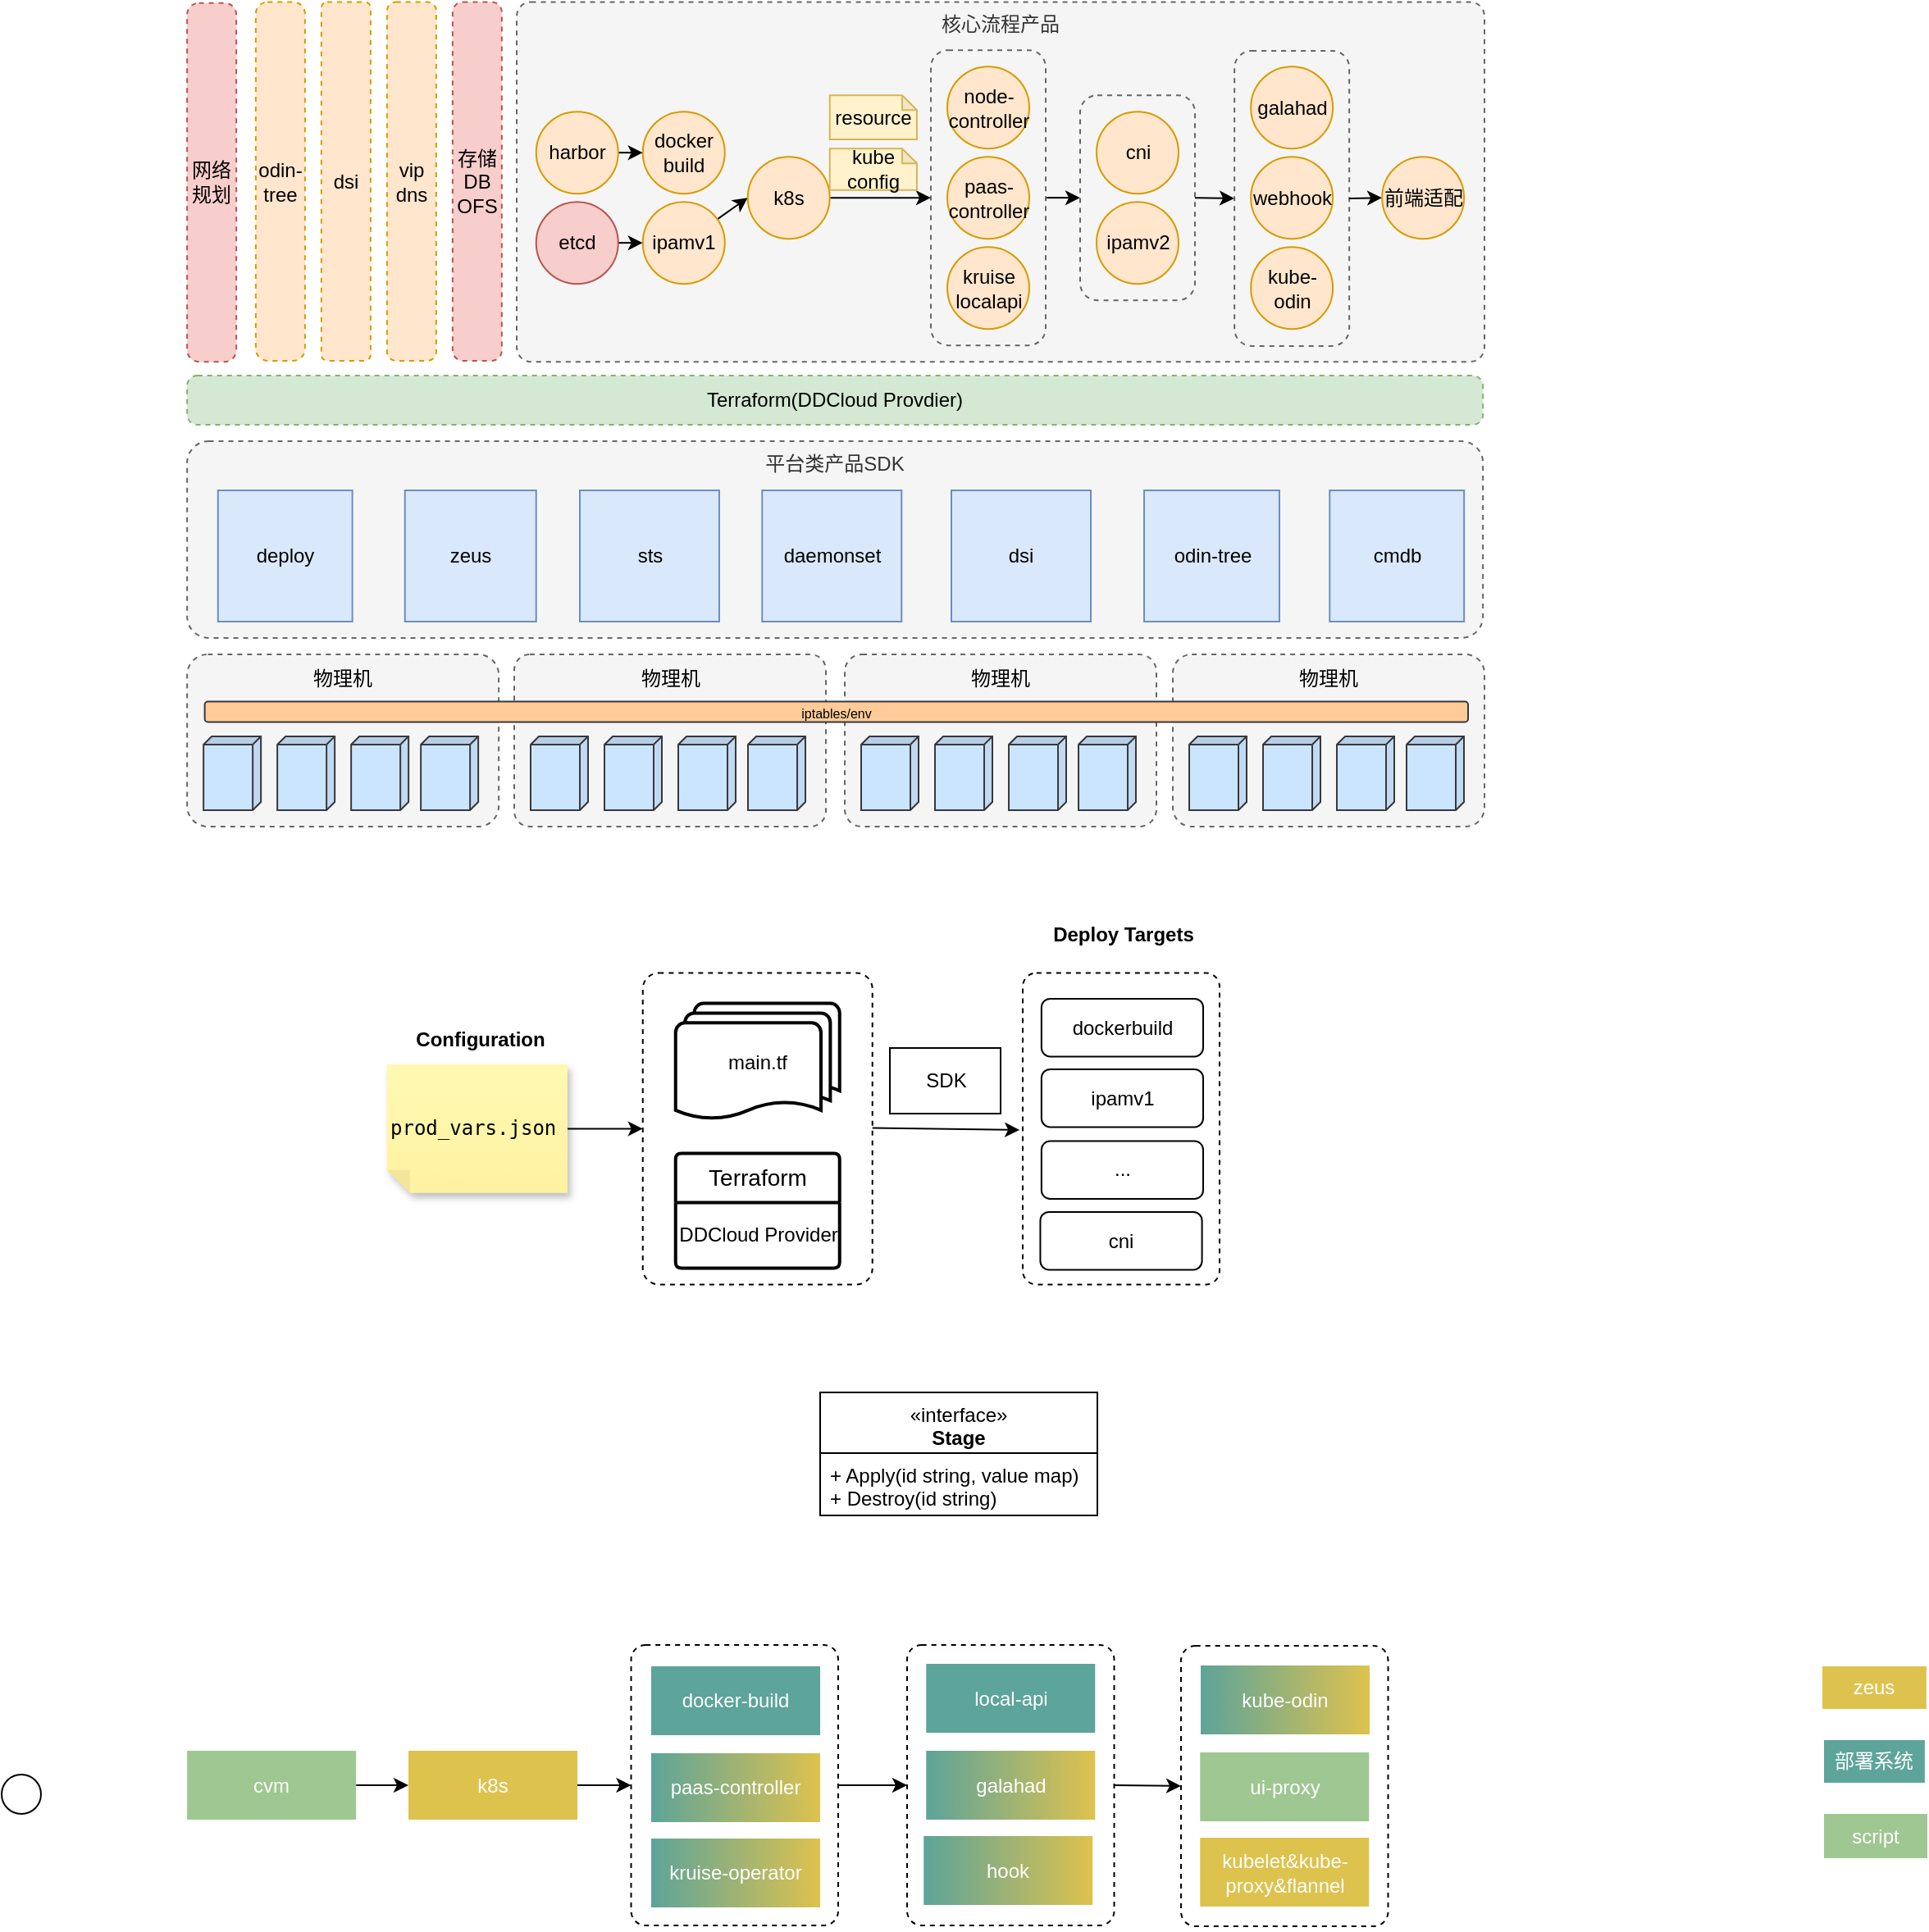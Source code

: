 <mxfile version="24.7.6">
  <diagram name="第 1 页" id="ZuhVlxFlhkBg7zVoVy1D">
    <mxGraphModel dx="1834" dy="675" grid="0" gridSize="10" guides="1" tooltips="1" connect="1" arrows="1" fold="1" page="0" pageScale="1" pageWidth="827" pageHeight="1169" background="none" math="0" shadow="0">
      <root>
        <mxCell id="0" />
        <mxCell id="1" parent="0" />
        <mxCell id="GPAt1WRh6mztTl92b3K6-4" value="核心流程产品" style="rounded=1;whiteSpace=wrap;html=1;dashed=1;arcSize=4;fillColor=#f5f5f5;strokeColor=#666666;verticalAlign=top;fontColor=#333333;" parent="1" vertex="1">
          <mxGeometry x="290" y="22.2" width="590" height="219.37" as="geometry" />
        </mxCell>
        <mxCell id="eo2u99sirjMwnlyiHI97-110" value="" style="rounded=1;whiteSpace=wrap;html=1;fillColor=#f5f5f5;fontColor=#333333;strokeColor=#666666;dashed=1;" parent="1" vertex="1">
          <mxGeometry x="727.57" y="51.95" width="70" height="180" as="geometry" />
        </mxCell>
        <mxCell id="eo2u99sirjMwnlyiHI97-96" value="平台类产品SDK" style="rounded=1;html=1;dashed=1;arcSize=11;horizontal=1;labelPosition=center;verticalLabelPosition=middle;align=center;verticalAlign=top;labelBorderColor=none;fontSize=12;whiteSpace=wrap;fillColor=#f5f5f5;fontColor=#333333;strokeColor=#666666;" parent="1" vertex="1">
          <mxGeometry x="89.07" y="290" width="790" height="120" as="geometry" />
        </mxCell>
        <mxCell id="eo2u99sirjMwnlyiHI97-72" value="" style="rounded=1;whiteSpace=wrap;html=1;fillColor=#f5f5f5;fontColor=#333333;strokeColor=#666666;dashed=1;" parent="1" vertex="1">
          <mxGeometry x="633.5" y="79.07" width="70" height="125" as="geometry" />
        </mxCell>
        <mxCell id="eo2u99sirjMwnlyiHI97-73" value="" style="rounded=0;orthogonalLoop=1;jettySize=auto;html=1;entryX=0;entryY=0.5;entryDx=0;entryDy=0;" parent="1" source="eo2u99sirjMwnlyiHI97-70" target="eo2u99sirjMwnlyiHI97-72" edge="1">
          <mxGeometry relative="1" as="geometry">
            <mxPoint x="648.5" y="141.57" as="targetPoint" />
          </mxGeometry>
        </mxCell>
        <mxCell id="eo2u99sirjMwnlyiHI97-70" value="" style="rounded=1;whiteSpace=wrap;html=1;fillColor=#f5f5f5;fontColor=#333333;strokeColor=#666666;dashed=1;" parent="1" vertex="1">
          <mxGeometry x="542.5" y="51.57" width="70" height="180" as="geometry" />
        </mxCell>
        <mxCell id="eo2u99sirjMwnlyiHI97-33" value="" style="rounded=1;whiteSpace=wrap;html=1;dashed=1;arcSize=12;fillColor=#f5f5f5;fontColor=#333333;strokeColor=#666666;" parent="1" vertex="1">
          <mxGeometry x="89.07" y="420" width="190" height="105" as="geometry" />
        </mxCell>
        <mxCell id="GPAt1WRh6mztTl92b3K6-3" value="Terraform(DDCloud Provdier)" style="rounded=1;whiteSpace=wrap;html=1;fillColor=#d5e8d4;strokeColor=#82b366;dashed=1;arcSize=21;" parent="1" vertex="1">
          <mxGeometry x="89.07" y="250" width="790" height="30" as="geometry" />
        </mxCell>
        <mxCell id="GPAt1WRh6mztTl92b3K6-6" value="zeus" style="rounded=1;whiteSpace=wrap;html=1;arcSize=0;fillColor=#dae8fc;strokeColor=#6c8ebf;" parent="1" vertex="1">
          <mxGeometry x="221.87" y="320" width="80" height="80" as="geometry" />
        </mxCell>
        <mxCell id="GPAt1WRh6mztTl92b3K6-7" value="sts" style="rounded=1;whiteSpace=wrap;html=1;arcSize=0;fillColor=#dae8fc;strokeColor=#6c8ebf;" parent="1" vertex="1">
          <mxGeometry x="328.5" y="320" width="85" height="80" as="geometry" />
        </mxCell>
        <mxCell id="GPAt1WRh6mztTl92b3K6-8" value="daemonset" style="rounded=1;whiteSpace=wrap;html=1;arcSize=0;fillColor=#dae8fc;strokeColor=#6c8ebf;" parent="1" vertex="1">
          <mxGeometry x="439.64" y="320" width="85" height="80" as="geometry" />
        </mxCell>
        <mxCell id="GPAt1WRh6mztTl92b3K6-9" value="cmdb" style="rounded=1;whiteSpace=wrap;html=1;arcSize=0;fillColor=#dae8fc;strokeColor=#6c8ebf;" parent="1" vertex="1">
          <mxGeometry x="785.64" y="320" width="81.93" height="80" as="geometry" />
        </mxCell>
        <mxCell id="GPAt1WRh6mztTl92b3K6-10" value="odin-tree" style="rounded=1;whiteSpace=wrap;html=1;arcSize=0;fillColor=#dae8fc;strokeColor=#6c8ebf;" parent="1" vertex="1">
          <mxGeometry x="672.5" y="320" width="82.5" height="80" as="geometry" />
        </mxCell>
        <mxCell id="GPAt1WRh6mztTl92b3K6-13" value="cni" style="ellipse;whiteSpace=wrap;html=1;aspect=fixed;fillColor=#ffe6cc;strokeColor=#d79b00;" parent="1" vertex="1">
          <mxGeometry x="643.5" y="89.07" width="50" height="50" as="geometry" />
        </mxCell>
        <mxCell id="GPAt1WRh6mztTl92b3K6-17" value="docker&lt;br&gt;build" style="ellipse;whiteSpace=wrap;html=1;aspect=fixed;fillColor=#ffe6cc;strokeColor=#d79b00;" parent="1" vertex="1">
          <mxGeometry x="366.87" y="89.07" width="50" height="50" as="geometry" />
        </mxCell>
        <mxCell id="GPAt1WRh6mztTl92b3K6-20" value="galahad" style="ellipse;whiteSpace=wrap;html=1;aspect=fixed;fillColor=#ffe6cc;strokeColor=#d79b00;" parent="1" vertex="1">
          <mxGeometry x="737.57" y="61.57" width="50" height="50" as="geometry" />
        </mxCell>
        <mxCell id="eo2u99sirjMwnlyiHI97-61" value="" style="rounded=0;orthogonalLoop=1;jettySize=auto;html=1;" parent="1" source="GPAt1WRh6mztTl92b3K6-21" target="GPAt1WRh6mztTl92b3K6-17" edge="1">
          <mxGeometry relative="1" as="geometry" />
        </mxCell>
        <mxCell id="GPAt1WRh6mztTl92b3K6-21" value="harbor" style="ellipse;whiteSpace=wrap;html=1;aspect=fixed;fillColor=#ffe6cc;strokeColor=#d79b00;" parent="1" vertex="1">
          <mxGeometry x="301.87" y="89.07" width="50" height="50" as="geometry" />
        </mxCell>
        <mxCell id="eo2u99sirjMwnlyiHI97-78" value="" style="rounded=0;orthogonalLoop=1;jettySize=auto;html=1;exitX=1;exitY=0.5;exitDx=0;exitDy=0;" parent="1" source="eo2u99sirjMwnlyiHI97-110" target="eo2u99sirjMwnlyiHI97-18" edge="1">
          <mxGeometry relative="1" as="geometry">
            <mxPoint x="801" y="141.2" as="sourcePoint" />
          </mxGeometry>
        </mxCell>
        <mxCell id="GPAt1WRh6mztTl92b3K6-22" value="webhook" style="ellipse;whiteSpace=wrap;html=1;aspect=fixed;fillColor=#ffe6cc;strokeColor=#d79b00;" parent="1" vertex="1">
          <mxGeometry x="737.57" y="116.57" width="50" height="50" as="geometry" />
        </mxCell>
        <mxCell id="GPAt1WRh6mztTl92b3K6-23" value="ipamv2" style="ellipse;whiteSpace=wrap;html=1;aspect=fixed;fillColor=#ffe6cc;strokeColor=#d79b00;" parent="1" vertex="1">
          <mxGeometry x="643.5" y="144.07" width="50" height="50" as="geometry" />
        </mxCell>
        <mxCell id="eo2u99sirjMwnlyiHI97-64" value="" style="rounded=0;orthogonalLoop=1;jettySize=auto;html=1;entryX=0;entryY=0.5;entryDx=0;entryDy=0;" parent="1" source="GPAt1WRh6mztTl92b3K6-24" target="GPAt1WRh6mztTl92b3K6-28" edge="1">
          <mxGeometry relative="1" as="geometry">
            <mxPoint x="451.871" y="149.546" as="targetPoint" />
          </mxGeometry>
        </mxCell>
        <mxCell id="GPAt1WRh6mztTl92b3K6-24" value="ipamv1" style="ellipse;whiteSpace=wrap;html=1;aspect=fixed;fillColor=#ffe6cc;strokeColor=#d79b00;" parent="1" vertex="1">
          <mxGeometry x="366.87" y="144.07" width="50" height="50" as="geometry" />
        </mxCell>
        <mxCell id="GPAt1WRh6mztTl92b3K6-26" value="kruise&lt;br&gt;localapi" style="ellipse;whiteSpace=wrap;html=1;aspect=fixed;fillColor=#ffe6cc;strokeColor=#d79b00;" parent="1" vertex="1">
          <mxGeometry x="552.5" y="171.57" width="50" height="50" as="geometry" />
        </mxCell>
        <mxCell id="eo2u99sirjMwnlyiHI97-68" value="" style="rounded=0;orthogonalLoop=1;jettySize=auto;html=1;entryX=0;entryY=0.5;entryDx=0;entryDy=0;" parent="1" source="GPAt1WRh6mztTl92b3K6-28" target="eo2u99sirjMwnlyiHI97-70" edge="1">
          <mxGeometry relative="1" as="geometry">
            <mxPoint x="596.5" y="141.57" as="targetPoint" />
          </mxGeometry>
        </mxCell>
        <mxCell id="GPAt1WRh6mztTl92b3K6-28" value="k8s" style="ellipse;whiteSpace=wrap;html=1;aspect=fixed;fillColor=#ffe6cc;strokeColor=#d79b00;" parent="1" vertex="1">
          <mxGeometry x="430.87" y="116.57" width="50" height="50" as="geometry" />
        </mxCell>
        <mxCell id="GPAt1WRh6mztTl92b3K6-29" value="kube&lt;br&gt;config" style="shape=note;whiteSpace=wrap;html=1;backgroundOutline=1;darkOpacity=0.05;size=9;fillColor=#fff2cc;strokeColor=#d6b656;horizontal=1;" parent="1" vertex="1">
          <mxGeometry x="480.87" y="111.57" width="53.13" height="25.3" as="geometry" />
        </mxCell>
        <mxCell id="GPAt1WRh6mztTl92b3K6-31" value="resource" style="shape=note;whiteSpace=wrap;html=1;backgroundOutline=1;darkOpacity=0.05;size=9;fillColor=#fff2cc;strokeColor=#d6b656;verticalAlign=middle;horizontal=1;" parent="1" vertex="1">
          <mxGeometry x="480.87" y="79.07" width="53.13" height="26.87" as="geometry" />
        </mxCell>
        <mxCell id="GPAt1WRh6mztTl92b3K6-34" value="node-controller" style="ellipse;whiteSpace=wrap;html=1;aspect=fixed;fillColor=#ffe6cc;strokeColor=#d79b00;" parent="1" vertex="1">
          <mxGeometry x="552.5" y="61.57" width="50" height="50" as="geometry" />
        </mxCell>
        <mxCell id="GPAt1WRh6mztTl92b3K6-35" value="paas-controller" style="ellipse;whiteSpace=wrap;html=1;aspect=fixed;fillColor=#ffe6cc;strokeColor=#d79b00;" parent="1" vertex="1">
          <mxGeometry x="552.5" y="116.57" width="50" height="50" as="geometry" />
        </mxCell>
        <mxCell id="eo2u99sirjMwnlyiHI97-18" value="前端适配" style="ellipse;whiteSpace=wrap;html=1;aspect=fixed;fillColor=#ffe6cc;strokeColor=#d79b00;" parent="1" vertex="1">
          <mxGeometry x="817.57" y="116.57" width="50" height="50" as="geometry" />
        </mxCell>
        <mxCell id="eo2u99sirjMwnlyiHI97-29" value="" style="shape=cube;whiteSpace=wrap;html=1;boundedLbl=1;backgroundOutline=1;darkOpacity=0.05;darkOpacity2=0.1;size=5;rotation=90;fillColor=#cce5ff;strokeColor=#36393d;" parent="1" vertex="1">
          <mxGeometry x="94.07" y="475" width="45" height="35" as="geometry" />
        </mxCell>
        <mxCell id="eo2u99sirjMwnlyiHI97-30" value="" style="shape=cube;whiteSpace=wrap;html=1;boundedLbl=1;backgroundOutline=1;darkOpacity=0.05;darkOpacity2=0.1;size=5;rotation=90;fillColor=#cce5ff;strokeColor=#36393d;" parent="1" vertex="1">
          <mxGeometry x="139.07" y="475" width="45" height="35" as="geometry" />
        </mxCell>
        <mxCell id="eo2u99sirjMwnlyiHI97-31" value="" style="shape=cube;whiteSpace=wrap;html=1;boundedLbl=1;backgroundOutline=1;darkOpacity=0.05;darkOpacity2=0.1;size=5;rotation=90;fillColor=#cce5ff;strokeColor=#36393d;" parent="1" vertex="1">
          <mxGeometry x="184.07" y="475" width="45" height="35" as="geometry" />
        </mxCell>
        <mxCell id="eo2u99sirjMwnlyiHI97-32" value="" style="shape=cube;whiteSpace=wrap;html=1;boundedLbl=1;backgroundOutline=1;darkOpacity=0.05;darkOpacity2=0.1;size=5;rotation=90;fillColor=#cce5ff;strokeColor=#36393d;" parent="1" vertex="1">
          <mxGeometry x="226.57" y="475" width="45" height="35" as="geometry" />
        </mxCell>
        <mxCell id="eo2u99sirjMwnlyiHI97-34" value="物理机" style="text;html=1;strokeColor=none;fillColor=none;align=center;verticalAlign=middle;whiteSpace=wrap;rounded=0;" parent="1" vertex="1">
          <mxGeometry x="154.07" y="420" width="60" height="30" as="geometry" />
        </mxCell>
        <mxCell id="eo2u99sirjMwnlyiHI97-45" value="" style="rounded=1;whiteSpace=wrap;html=1;dashed=1;arcSize=9;fillColor=#f5f5f5;fontColor=#333333;strokeColor=#666666;" parent="1" vertex="1">
          <mxGeometry x="288.5" y="420" width="190" height="105" as="geometry" />
        </mxCell>
        <mxCell id="eo2u99sirjMwnlyiHI97-46" value="" style="shape=cube;whiteSpace=wrap;html=1;boundedLbl=1;backgroundOutline=1;darkOpacity=0.05;darkOpacity2=0.1;size=5;rotation=90;fillColor=#cce5ff;strokeColor=#36393d;" parent="1" vertex="1">
          <mxGeometry x="293.5" y="475" width="45" height="35" as="geometry" />
        </mxCell>
        <mxCell id="eo2u99sirjMwnlyiHI97-47" value="" style="shape=cube;whiteSpace=wrap;html=1;boundedLbl=1;backgroundOutline=1;darkOpacity=0.05;darkOpacity2=0.1;size=5;rotation=90;fillColor=#cce5ff;strokeColor=#36393d;" parent="1" vertex="1">
          <mxGeometry x="338.5" y="475" width="45" height="35" as="geometry" />
        </mxCell>
        <mxCell id="eo2u99sirjMwnlyiHI97-48" value="" style="shape=cube;whiteSpace=wrap;html=1;boundedLbl=1;backgroundOutline=1;darkOpacity=0.05;darkOpacity2=0.1;size=5;rotation=90;fillColor=#cce5ff;strokeColor=#36393d;" parent="1" vertex="1">
          <mxGeometry x="383.5" y="475" width="45" height="35" as="geometry" />
        </mxCell>
        <mxCell id="eo2u99sirjMwnlyiHI97-49" value="" style="shape=cube;whiteSpace=wrap;html=1;boundedLbl=1;backgroundOutline=1;darkOpacity=0.05;darkOpacity2=0.1;size=5;rotation=90;fillColor=#cce5ff;strokeColor=#36393d;" parent="1" vertex="1">
          <mxGeometry x="426" y="475" width="45" height="35" as="geometry" />
        </mxCell>
        <mxCell id="eo2u99sirjMwnlyiHI97-50" value="物理机" style="text;html=1;strokeColor=none;fillColor=none;align=center;verticalAlign=middle;whiteSpace=wrap;rounded=0;" parent="1" vertex="1">
          <mxGeometry x="353.5" y="420" width="60" height="30" as="geometry" />
        </mxCell>
        <mxCell id="eo2u99sirjMwnlyiHI97-51" value="" style="rounded=1;whiteSpace=wrap;html=1;dashed=1;arcSize=10;fillColor=#f5f5f5;fontColor=#333333;strokeColor=#666666;" parent="1" vertex="1">
          <mxGeometry x="490.0" y="420" width="190" height="105" as="geometry" />
        </mxCell>
        <mxCell id="eo2u99sirjMwnlyiHI97-52" value="" style="shape=cube;whiteSpace=wrap;html=1;boundedLbl=1;backgroundOutline=1;darkOpacity=0.05;darkOpacity2=0.1;size=5;rotation=90;fillColor=#cce5ff;strokeColor=#36393d;" parent="1" vertex="1">
          <mxGeometry x="495.0" y="475" width="45" height="35" as="geometry" />
        </mxCell>
        <mxCell id="eo2u99sirjMwnlyiHI97-53" value="" style="shape=cube;whiteSpace=wrap;html=1;boundedLbl=1;backgroundOutline=1;darkOpacity=0.05;darkOpacity2=0.1;size=5;rotation=90;fillColor=#cce5ff;strokeColor=#36393d;" parent="1" vertex="1">
          <mxGeometry x="540" y="475" width="45" height="35" as="geometry" />
        </mxCell>
        <mxCell id="eo2u99sirjMwnlyiHI97-54" value="" style="shape=cube;whiteSpace=wrap;html=1;boundedLbl=1;backgroundOutline=1;darkOpacity=0.05;darkOpacity2=0.1;size=5;rotation=90;fillColor=#cce5ff;strokeColor=#36393d;" parent="1" vertex="1">
          <mxGeometry x="585" y="475" width="45" height="35" as="geometry" />
        </mxCell>
        <mxCell id="eo2u99sirjMwnlyiHI97-55" value="" style="shape=cube;whiteSpace=wrap;html=1;boundedLbl=1;backgroundOutline=1;darkOpacity=0.05;darkOpacity2=0.1;size=5;rotation=90;fillColor=#cce5ff;strokeColor=#36393d;" parent="1" vertex="1">
          <mxGeometry x="627.5" y="475" width="45" height="35" as="geometry" />
        </mxCell>
        <mxCell id="eo2u99sirjMwnlyiHI97-56" value="物理机" style="text;html=1;strokeColor=none;fillColor=none;align=center;verticalAlign=middle;whiteSpace=wrap;rounded=0;" parent="1" vertex="1">
          <mxGeometry x="555" y="420" width="60" height="30" as="geometry" />
        </mxCell>
        <mxCell id="eo2u99sirjMwnlyiHI97-62" value="odin-tree" style="rounded=1;whiteSpace=wrap;html=1;arcSize=24;dashed=1;textDirection=rtl;fillColor=#ffe6cc;strokeColor=#d79b00;" parent="1" vertex="1">
          <mxGeometry x="130.93" y="22.2" width="30" height="218.75" as="geometry" />
        </mxCell>
        <mxCell id="eo2u99sirjMwnlyiHI97-65" value="" style="rounded=0;orthogonalLoop=1;jettySize=auto;html=1;" parent="1" source="eo2u99sirjMwnlyiHI97-63" target="GPAt1WRh6mztTl92b3K6-24" edge="1">
          <mxGeometry relative="1" as="geometry" />
        </mxCell>
        <mxCell id="eo2u99sirjMwnlyiHI97-63" value="etcd" style="ellipse;whiteSpace=wrap;html=1;aspect=fixed;fillColor=#f8cecc;strokeColor=#b85450;" parent="1" vertex="1">
          <mxGeometry x="301.87" y="144.07" width="50" height="50" as="geometry" />
        </mxCell>
        <mxCell id="eo2u99sirjMwnlyiHI97-79" value="dsi" style="rounded=1;whiteSpace=wrap;html=1;arcSize=12;dashed=1;labelPosition=center;verticalLabelPosition=middle;align=center;verticalAlign=middle;fillColor=#ffe6cc;strokeColor=#d79b00;" parent="1" vertex="1">
          <mxGeometry x="170.93" y="22.2" width="30" height="218.75" as="geometry" />
        </mxCell>
        <mxCell id="eo2u99sirjMwnlyiHI97-80" value="vip&lt;br&gt;dns" style="rounded=1;whiteSpace=wrap;html=1;arcSize=18;dashed=1;fillColor=#ffe6cc;strokeColor=#d79b00;" parent="1" vertex="1">
          <mxGeometry x="210.93" y="22.2" width="30" height="218.75" as="geometry" />
        </mxCell>
        <mxCell id="eo2u99sirjMwnlyiHI97-81" value="存储DB&lt;br&gt;OFS" style="rounded=1;whiteSpace=wrap;html=1;arcSize=21;dashed=1;fillColor=#f8cecc;strokeColor=#b85450;" parent="1" vertex="1">
          <mxGeometry x="250.93" y="22.2" width="30" height="218.75" as="geometry" />
        </mxCell>
        <mxCell id="eo2u99sirjMwnlyiHI97-82" value="" style="rounded=1;whiteSpace=wrap;html=1;dashed=1;arcSize=11;fillColor=#f5f5f5;fontColor=#333333;strokeColor=#666666;" parent="1" vertex="1">
          <mxGeometry x="690" y="420" width="190" height="105" as="geometry" />
        </mxCell>
        <mxCell id="eo2u99sirjMwnlyiHI97-83" value="" style="shape=cube;whiteSpace=wrap;html=1;boundedLbl=1;backgroundOutline=1;darkOpacity=0.05;darkOpacity2=0.1;size=5;rotation=90;fillColor=#cce5ff;strokeColor=#36393d;" parent="1" vertex="1">
          <mxGeometry x="695" y="475" width="45" height="35" as="geometry" />
        </mxCell>
        <mxCell id="eo2u99sirjMwnlyiHI97-84" value="" style="shape=cube;whiteSpace=wrap;html=1;boundedLbl=1;backgroundOutline=1;darkOpacity=0.05;darkOpacity2=0.1;size=5;rotation=90;fillColor=#cce5ff;strokeColor=#36393d;" parent="1" vertex="1">
          <mxGeometry x="740" y="475" width="45" height="35" as="geometry" />
        </mxCell>
        <mxCell id="eo2u99sirjMwnlyiHI97-85" value="" style="shape=cube;whiteSpace=wrap;html=1;boundedLbl=1;backgroundOutline=1;darkOpacity=0.05;darkOpacity2=0.1;size=5;rotation=90;fillColor=#cce5ff;strokeColor=#36393d;" parent="1" vertex="1">
          <mxGeometry x="785" y="475" width="45" height="35" as="geometry" />
        </mxCell>
        <mxCell id="eo2u99sirjMwnlyiHI97-86" value="" style="shape=cube;whiteSpace=wrap;html=1;boundedLbl=1;backgroundOutline=1;darkOpacity=0.05;darkOpacity2=0.1;size=5;rotation=90;fillColor=#cce5ff;strokeColor=#36393d;" parent="1" vertex="1">
          <mxGeometry x="827.5" y="475" width="45" height="35" as="geometry" />
        </mxCell>
        <mxCell id="eo2u99sirjMwnlyiHI97-87" value="物理机" style="text;html=1;strokeColor=none;fillColor=none;align=center;verticalAlign=middle;whiteSpace=wrap;rounded=0;" parent="1" vertex="1">
          <mxGeometry x="755" y="420" width="60" height="30" as="geometry" />
        </mxCell>
        <mxCell id="eo2u99sirjMwnlyiHI97-57" value="&lt;p style=&quot;line-height: 100%;&quot;&gt;&lt;span style=&quot;color: rgb(0, 0, 0); font-family: Helvetica; font-style: normal; font-variant-ligatures: normal; font-variant-caps: normal; font-weight: 400; letter-spacing: normal; orphans: 2; text-indent: 0px; text-transform: none; widows: 2; word-spacing: 0px; -webkit-text-stroke-width: 0px; text-decoration-thickness: initial; text-decoration-style: initial; text-decoration-color: initial; float: none; display: inline !important;&quot;&gt;&lt;font style=&quot;font-size: 8px;&quot;&gt;iptables/env&lt;/font&gt;&lt;/span&gt;&lt;/p&gt;" style="rounded=1;whiteSpace=wrap;html=1;align=center;fillColor=#ffcc99;strokeColor=#36393d;" parent="1" vertex="1">
          <mxGeometry x="99.82" y="448.75" width="770.18" height="12.5" as="geometry" />
        </mxCell>
        <mxCell id="eo2u99sirjMwnlyiHI97-94" value="deploy" style="rounded=1;whiteSpace=wrap;html=1;arcSize=0;fillColor=#dae8fc;strokeColor=#6c8ebf;" parent="1" vertex="1">
          <mxGeometry x="107.89" y="320" width="81.93" height="80" as="geometry" />
        </mxCell>
        <mxCell id="eo2u99sirjMwnlyiHI97-95" value="dsi" style="rounded=1;whiteSpace=wrap;html=1;arcSize=0;fillColor=#dae8fc;strokeColor=#6c8ebf;" parent="1" vertex="1">
          <mxGeometry x="555.0" y="320" width="85" height="80" as="geometry" />
        </mxCell>
        <mxCell id="eo2u99sirjMwnlyiHI97-131" value="" style="rounded=0;orthogonalLoop=1;jettySize=auto;html=1;entryX=0;entryY=0.5;entryDx=0;entryDy=0;" parent="1" source="eo2u99sirjMwnlyiHI97-102" target="eo2u99sirjMwnlyiHI97-119" edge="1">
          <mxGeometry relative="1" as="geometry" />
        </mxCell>
        <mxCell id="eo2u99sirjMwnlyiHI97-102" value="&lt;div style=&quot;&quot;&gt;&lt;pre style=&quot;font-family: &amp;quot;JetBrains Mono&amp;quot;, monospace;&quot;&gt;&lt;pre style=&quot;border-color: var(--border-color); text-align: center; font-family: &amp;quot;JetBrains Mono&amp;quot;, monospace;&quot;&gt;&lt;font style=&quot;font-size: 12px;&quot;&gt;prod_vars.json&lt;/font&gt;&lt;/pre&gt;&lt;/pre&gt;&lt;/div&gt;" style="shape=note;whiteSpace=wrap;html=1;backgroundOutline=1;fontColor=#000000;darkOpacity=0.05;fillColor=#FFF9B2;strokeColor=none;fillStyle=solid;direction=west;gradientDirection=north;gradientColor=#FFF2A1;shadow=1;size=14;pointerEvents=1;align=left;" parent="1" vertex="1">
          <mxGeometry x="210.93" y="670" width="110" height="78.43" as="geometry" />
        </mxCell>
        <mxCell id="eo2u99sirjMwnlyiHI97-109" value="kube-odin" style="ellipse;whiteSpace=wrap;html=1;aspect=fixed;fillColor=#ffe6cc;strokeColor=#d79b00;" parent="1" vertex="1">
          <mxGeometry x="737.57" y="171.57" width="50" height="50" as="geometry" />
        </mxCell>
        <mxCell id="eo2u99sirjMwnlyiHI97-111" value="" style="rounded=0;orthogonalLoop=1;jettySize=auto;html=1;exitX=1;exitY=0.5;exitDx=0;exitDy=0;entryX=0;entryY=0.5;entryDx=0;entryDy=0;" parent="1" source="eo2u99sirjMwnlyiHI97-72" target="eo2u99sirjMwnlyiHI97-110" edge="1">
          <mxGeometry relative="1" as="geometry">
            <mxPoint x="622" y="151.2" as="sourcePoint" />
            <mxPoint x="731" y="141.2" as="targetPoint" />
          </mxGeometry>
        </mxCell>
        <mxCell id="eo2u99sirjMwnlyiHI97-112" value="网络规划" style="rounded=1;whiteSpace=wrap;html=1;arcSize=24;dashed=1;textDirection=rtl;fillColor=#f8cecc;strokeColor=#b85450;" parent="1" vertex="1">
          <mxGeometry x="89.07" y="22.82" width="30" height="218.75" as="geometry" />
        </mxCell>
        <mxCell id="eo2u99sirjMwnlyiHI97-120" value="" style="group" parent="1" vertex="1" connectable="0">
          <mxGeometry x="366.87" y="614.22" width="140" height="190" as="geometry" />
        </mxCell>
        <mxCell id="eo2u99sirjMwnlyiHI97-119" value="" style="rounded=1;whiteSpace=wrap;html=1;arcSize=7;dashed=1;" parent="eo2u99sirjMwnlyiHI97-120" vertex="1">
          <mxGeometry width="140" height="190" as="geometry" />
        </mxCell>
        <mxCell id="eo2u99sirjMwnlyiHI97-113" value="&lt;div style=&quot;&quot;&gt;&lt;span style=&quot;background-color: initial;&quot;&gt;main.tf&lt;/span&gt;&lt;/div&gt;" style="strokeWidth=2;html=1;shape=mxgraph.flowchart.multi-document;whiteSpace=wrap;align=center;" parent="eo2u99sirjMwnlyiHI97-120" vertex="1">
          <mxGeometry x="20" y="18.59" width="100" height="71.41" as="geometry" />
        </mxCell>
        <mxCell id="eo2u99sirjMwnlyiHI97-115" value="Terraform" style="swimlane;childLayout=stackLayout;horizontal=1;startSize=30;horizontalStack=0;rounded=1;fontSize=14;fontStyle=0;strokeWidth=2;resizeParent=0;resizeLast=1;shadow=0;dashed=0;align=center;arcSize=4;whiteSpace=wrap;html=1;" parent="eo2u99sirjMwnlyiHI97-120" vertex="1">
          <mxGeometry x="20" y="110" width="100" height="70" as="geometry">
            <mxRectangle x="940" y="360" width="100" height="50" as="alternateBounds" />
          </mxGeometry>
        </mxCell>
        <mxCell id="eo2u99sirjMwnlyiHI97-117" value="DDCloud Provider" style="text;html=1;align=center;verticalAlign=middle;resizable=0;points=[];autosize=1;strokeColor=none;fillColor=none;" parent="eo2u99sirjMwnlyiHI97-115" vertex="1">
          <mxGeometry y="30" width="100" height="40" as="geometry" />
        </mxCell>
        <mxCell id="eo2u99sirjMwnlyiHI97-118" value="" style="rounded=1;whiteSpace=wrap;html=1;arcSize=18;dashed=1;fillColor=#ffe6cc;strokeColor=#d79b00;" parent="eo2u99sirjMwnlyiHI97-115" vertex="1">
          <mxGeometry y="70" width="100" as="geometry" />
        </mxCell>
        <mxCell id="eo2u99sirjMwnlyiHI97-132" value="" style="rounded=0;orthogonalLoop=1;jettySize=auto;html=1;entryX=-0.016;entryY=0.504;entryDx=0;entryDy=0;entryPerimeter=0;" parent="1" target="eo2u99sirjMwnlyiHI97-126" edge="1">
          <mxGeometry relative="1" as="geometry">
            <mxPoint x="506.87" y="708.74" as="sourcePoint" />
            <mxPoint x="590" y="710" as="targetPoint" />
          </mxGeometry>
        </mxCell>
        <mxCell id="eo2u99sirjMwnlyiHI97-135" value="SDK" style="whiteSpace=wrap;html=1;" parent="1" vertex="1">
          <mxGeometry x="517.5" y="660" width="67.5" height="40" as="geometry" />
        </mxCell>
        <mxCell id="eo2u99sirjMwnlyiHI97-126" value="" style="rounded=1;whiteSpace=wrap;html=1;arcSize=7;dashed=1;container=0;" parent="1" vertex="1">
          <mxGeometry x="598.5" y="614.21" width="120" height="190" as="geometry" />
        </mxCell>
        <mxCell id="eo2u99sirjMwnlyiHI97-134" value="dockerbuild" style="rounded=1;whiteSpace=wrap;html=1;container=0;" parent="1" vertex="1">
          <mxGeometry x="609.93" y="629.99" width="98.57" height="35.22" as="geometry" />
        </mxCell>
        <mxCell id="eo2u99sirjMwnlyiHI97-139" value="ipamv1" style="rounded=1;whiteSpace=wrap;html=1;container=0;" parent="1" vertex="1">
          <mxGeometry x="609.93" y="672.99" width="98.57" height="35.22" as="geometry" />
        </mxCell>
        <mxCell id="eo2u99sirjMwnlyiHI97-144" value="cni" style="rounded=1;whiteSpace=wrap;html=1;container=0;" parent="1" vertex="1">
          <mxGeometry x="609.22" y="759.99" width="98.57" height="35.22" as="geometry" />
        </mxCell>
        <mxCell id="eo2u99sirjMwnlyiHI97-145" value="..." style="rounded=1;whiteSpace=wrap;html=1;container=0;" parent="1" vertex="1">
          <mxGeometry x="609.93" y="716.77" width="98.57" height="35.22" as="geometry" />
        </mxCell>
        <mxCell id="eo2u99sirjMwnlyiHI97-146" value="&lt;b&gt;Deploy Targets&lt;/b&gt;" style="text;html=1;strokeColor=none;fillColor=none;align=center;verticalAlign=middle;whiteSpace=wrap;rounded=0;" parent="1" vertex="1">
          <mxGeometry x="615.5" y="576" width="88" height="30" as="geometry" />
        </mxCell>
        <mxCell id="eo2u99sirjMwnlyiHI97-147" value="&lt;b&gt;Configuration&lt;/b&gt;" style="text;html=1;strokeColor=none;fillColor=none;align=center;verticalAlign=middle;whiteSpace=wrap;rounded=0;" parent="1" vertex="1">
          <mxGeometry x="224" y="640" width="88" height="30" as="geometry" />
        </mxCell>
        <mxCell id="wlwrEhy4mnkCsIl2O21r-1" value="" style="ellipse;whiteSpace=wrap;html=1;aspect=fixed;" vertex="1" parent="1">
          <mxGeometry x="-24" y="1103" width="24" height="24" as="geometry" />
        </mxCell>
        <mxCell id="wlwrEhy4mnkCsIl2O21r-6" value="&lt;div&gt;&lt;span style=&quot;font-weight: 400;&quot;&gt;«interface»&lt;/span&gt;&lt;br&gt;&lt;/div&gt;Stage" style="swimlane;fontStyle=1;align=center;verticalAlign=top;childLayout=stackLayout;horizontal=1;startSize=37;horizontalStack=0;resizeParent=1;resizeParentMax=0;resizeLast=0;collapsible=1;marginBottom=0;whiteSpace=wrap;html=1;" vertex="1" parent="1">
          <mxGeometry x="475" y="870" width="169" height="75" as="geometry">
            <mxRectangle x="815" y="978" width="95" height="26" as="alternateBounds" />
          </mxGeometry>
        </mxCell>
        <mxCell id="wlwrEhy4mnkCsIl2O21r-9" value="+ Apply(id string, value map)&lt;div&gt;+ Destroy(id string)&lt;/div&gt;" style="text;strokeColor=none;fillColor=none;align=left;verticalAlign=top;spacingLeft=4;spacingRight=4;overflow=hidden;rotatable=0;points=[[0,0.5],[1,0.5]];portConstraint=eastwest;whiteSpace=wrap;html=1;" vertex="1" parent="wlwrEhy4mnkCsIl2O21r-6">
          <mxGeometry y="37" width="169" height="38" as="geometry" />
        </mxCell>
        <mxCell id="wlwrEhy4mnkCsIl2O21r-27" value="zeus" style="html=1;whiteSpace=wrap;fillColor=#DEC24E;strokeColor=none;fontColor=#FFFFFF;" vertex="1" parent="1">
          <mxGeometry x="1086" y="1037" width="63.43" height="26" as="geometry" />
        </mxCell>
        <mxCell id="wlwrEhy4mnkCsIl2O21r-28" value="部署系统" style="html=1;whiteSpace=wrap;fillColor=#5DA49A;strokeColor=none;gradientColor=none;fontColor=#FFFFFF;" vertex="1" parent="1">
          <mxGeometry x="1087" y="1082" width="61.43" height="26" as="geometry" />
        </mxCell>
        <mxCell id="wlwrEhy4mnkCsIl2O21r-37" value="script" style="html=1;whiteSpace=wrap;fillColor=#9FC791;strokeColor=none;fontColor=#FFFFFF;" vertex="1" parent="1">
          <mxGeometry x="1087" y="1127" width="63" height="27" as="geometry" />
        </mxCell>
        <mxCell id="wlwrEhy4mnkCsIl2O21r-54" value="" style="rounded=0;orthogonalLoop=1;jettySize=auto;html=1;entryX=0;entryY=0.5;entryDx=0;entryDy=0;" edge="1" parent="1" source="wlwrEhy4mnkCsIl2O21r-38" target="wlwrEhy4mnkCsIl2O21r-47">
          <mxGeometry relative="1" as="geometry" />
        </mxCell>
        <mxCell id="wlwrEhy4mnkCsIl2O21r-38" value="k8s" style="html=1;whiteSpace=wrap;fillColor=#DEC24E;strokeColor=none;fontColor=#FFFFFF;" vertex="1" parent="1">
          <mxGeometry x="224" y="1088.5" width="103" height="42" as="geometry" />
        </mxCell>
        <mxCell id="wlwrEhy4mnkCsIl2O21r-53" value="" style="rounded=0;orthogonalLoop=1;jettySize=auto;html=1;" edge="1" parent="1" source="wlwrEhy4mnkCsIl2O21r-39" target="wlwrEhy4mnkCsIl2O21r-38">
          <mxGeometry relative="1" as="geometry" />
        </mxCell>
        <mxCell id="wlwrEhy4mnkCsIl2O21r-39" value="cvm" style="html=1;whiteSpace=wrap;fillColor=#9FC791;strokeColor=none;fontColor=#FFFFFF;" vertex="1" parent="1">
          <mxGeometry x="89.07" y="1088.5" width="103" height="42" as="geometry" />
        </mxCell>
        <mxCell id="wlwrEhy4mnkCsIl2O21r-50" value="" style="group" vertex="1" connectable="0" parent="1">
          <mxGeometry x="359.75" y="1024" width="126.25" height="171" as="geometry" />
        </mxCell>
        <mxCell id="wlwrEhy4mnkCsIl2O21r-47" value="" style="rounded=1;whiteSpace=wrap;html=1;arcSize=7;dashed=1;" vertex="1" parent="wlwrEhy4mnkCsIl2O21r-50">
          <mxGeometry width="126.25" height="171" as="geometry" />
        </mxCell>
        <mxCell id="wlwrEhy4mnkCsIl2O21r-11" value="docker-build" style="html=1;whiteSpace=wrap;fillColor=#5DA49A;strokeColor=none;gradientColor=none;fontColor=#FFFFFF;fillStyle=auto;" vertex="1" parent="wlwrEhy4mnkCsIl2O21r-50">
          <mxGeometry x="12.25" y="13" width="103" height="42" as="geometry" />
        </mxCell>
        <mxCell id="wlwrEhy4mnkCsIl2O21r-12" value="paas-controller" style="html=1;whiteSpace=wrap;fillColor=#5DA49A;strokeColor=none;fontColor=#FFFFFF;gradientColor=#DEC24E;gradientDirection=east;" vertex="1" parent="wlwrEhy4mnkCsIl2O21r-50">
          <mxGeometry x="12.25" y="66" width="103" height="42" as="geometry" />
        </mxCell>
        <mxCell id="wlwrEhy4mnkCsIl2O21r-31" value="kruise-operator" style="html=1;whiteSpace=wrap;fillColor=#5DA49A;strokeColor=none;fontColor=#FFFFFF;gradientColor=#DEC24E;gradientDirection=east;" vertex="1" parent="wlwrEhy4mnkCsIl2O21r-50">
          <mxGeometry x="12.25" y="118" width="103" height="42" as="geometry" />
        </mxCell>
        <mxCell id="wlwrEhy4mnkCsIl2O21r-51" value="" style="group" vertex="1" connectable="0" parent="1">
          <mxGeometry x="528" y="1024" width="126.25" height="171" as="geometry" />
        </mxCell>
        <mxCell id="wlwrEhy4mnkCsIl2O21r-48" value="" style="rounded=1;whiteSpace=wrap;html=1;arcSize=7;dashed=1;" vertex="1" parent="wlwrEhy4mnkCsIl2O21r-51">
          <mxGeometry width="126.25" height="171" as="geometry" />
        </mxCell>
        <mxCell id="wlwrEhy4mnkCsIl2O21r-32" value="local-api" style="html=1;whiteSpace=wrap;fillColor=#5DA49A;strokeColor=none;gradientColor=none;fontColor=#FFFFFF;fillStyle=auto;" vertex="1" parent="wlwrEhy4mnkCsIl2O21r-51">
          <mxGeometry x="11.63" y="11.5" width="103" height="42" as="geometry" />
        </mxCell>
        <mxCell id="wlwrEhy4mnkCsIl2O21r-33" value="galahad" style="html=1;whiteSpace=wrap;fillColor=#5DA49A;strokeColor=none;fontColor=#FFFFFF;gradientColor=#DEC24E;gradientDirection=east;" vertex="1" parent="wlwrEhy4mnkCsIl2O21r-51">
          <mxGeometry x="11.63" y="64.5" width="103" height="42" as="geometry" />
        </mxCell>
        <mxCell id="wlwrEhy4mnkCsIl2O21r-34" value="hook" style="html=1;whiteSpace=wrap;fillColor=#5DA49A;strokeColor=none;fontColor=#FFFFFF;gradientColor=#DEC24E;gradientDirection=east;" vertex="1" parent="wlwrEhy4mnkCsIl2O21r-51">
          <mxGeometry x="10.12" y="116.5" width="103" height="42" as="geometry" />
        </mxCell>
        <mxCell id="wlwrEhy4mnkCsIl2O21r-52" value="" style="group" vertex="1" connectable="0" parent="1">
          <mxGeometry x="695" y="1026.5" width="126.25" height="171" as="geometry" />
        </mxCell>
        <mxCell id="wlwrEhy4mnkCsIl2O21r-49" value="" style="rounded=1;whiteSpace=wrap;html=1;arcSize=7;dashed=1;" vertex="1" parent="wlwrEhy4mnkCsIl2O21r-52">
          <mxGeometry y="-2" width="126.25" height="171" as="geometry" />
        </mxCell>
        <mxCell id="wlwrEhy4mnkCsIl2O21r-18" value="ui-proxy" style="html=1;whiteSpace=wrap;fillColor=#9FC791;strokeColor=none;fontColor=#FFFFFF;" vertex="1" parent="wlwrEhy4mnkCsIl2O21r-52">
          <mxGeometry x="11.63" y="63" width="103" height="42" as="geometry" />
        </mxCell>
        <mxCell id="wlwrEhy4mnkCsIl2O21r-19" value="kubelet&amp;amp;kube-proxy&amp;amp;flannel" style="html=1;whiteSpace=wrap;fillColor=#DEC24E;strokeColor=none;fontColor=#FFFFFF;" vertex="1" parent="wlwrEhy4mnkCsIl2O21r-52">
          <mxGeometry x="11.63" y="115" width="103" height="42" as="geometry" />
        </mxCell>
        <mxCell id="wlwrEhy4mnkCsIl2O21r-35" value="kube-odin" style="html=1;whiteSpace=wrap;fillColor=#5DA49A;strokeColor=none;fontColor=#FFFFFF;gradientColor=#DEC24E;gradientDirection=east;" vertex="1" parent="wlwrEhy4mnkCsIl2O21r-52">
          <mxGeometry x="12" y="10" width="103" height="42" as="geometry" />
        </mxCell>
        <mxCell id="wlwrEhy4mnkCsIl2O21r-55" value="" style="rounded=0;orthogonalLoop=1;jettySize=auto;html=1;entryX=0;entryY=0.5;entryDx=0;entryDy=0;exitX=1;exitY=0.5;exitDx=0;exitDy=0;" edge="1" parent="1" source="wlwrEhy4mnkCsIl2O21r-47" target="wlwrEhy4mnkCsIl2O21r-48">
          <mxGeometry relative="1" as="geometry">
            <mxPoint x="509" y="1147" as="sourcePoint" />
            <mxPoint x="234" y="1120" as="targetPoint" />
          </mxGeometry>
        </mxCell>
        <mxCell id="wlwrEhy4mnkCsIl2O21r-56" value="" style="rounded=0;orthogonalLoop=1;jettySize=auto;html=1;entryX=0;entryY=0.5;entryDx=0;entryDy=0;exitX=1;exitY=0.5;exitDx=0;exitDy=0;" edge="1" parent="1" source="wlwrEhy4mnkCsIl2O21r-48" target="wlwrEhy4mnkCsIl2O21r-49">
          <mxGeometry relative="1" as="geometry">
            <mxPoint x="654" y="1113" as="sourcePoint" />
            <mxPoint x="538" y="1120" as="targetPoint" />
          </mxGeometry>
        </mxCell>
      </root>
    </mxGraphModel>
  </diagram>
</mxfile>
